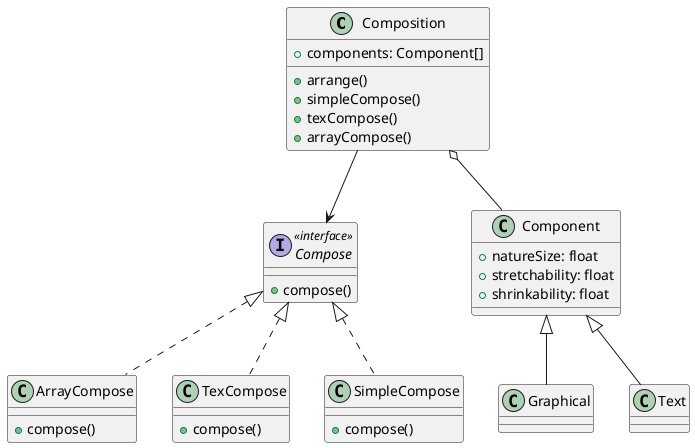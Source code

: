 @startuml step2
class Composition{
    + components: Component[]
    + arrange()
    + simpleCompose()
    + texCompose()
    + arrayCompose()
}

interface Compose <<interface>>{
    + compose()
} 

together{
    class SimpleCompose{
        + compose()
    }

    class TexCompose{
        + compose()
    }

    class ArrayCompose{
        + compose()
    }
}

class Component{
    + natureSize: float
    + stretchability: float
    + shrinkability: float
}

together{
    class Text{

    }

    class Graphical{

    }
}

Component <|-- Text
Component <|-- Graphical
Composition o-- Component

Composition --> Compose
Compose <|.. SimpleCompose
Compose <|.. TexCompose
Compose <|.. ArrayCompose

@enduml